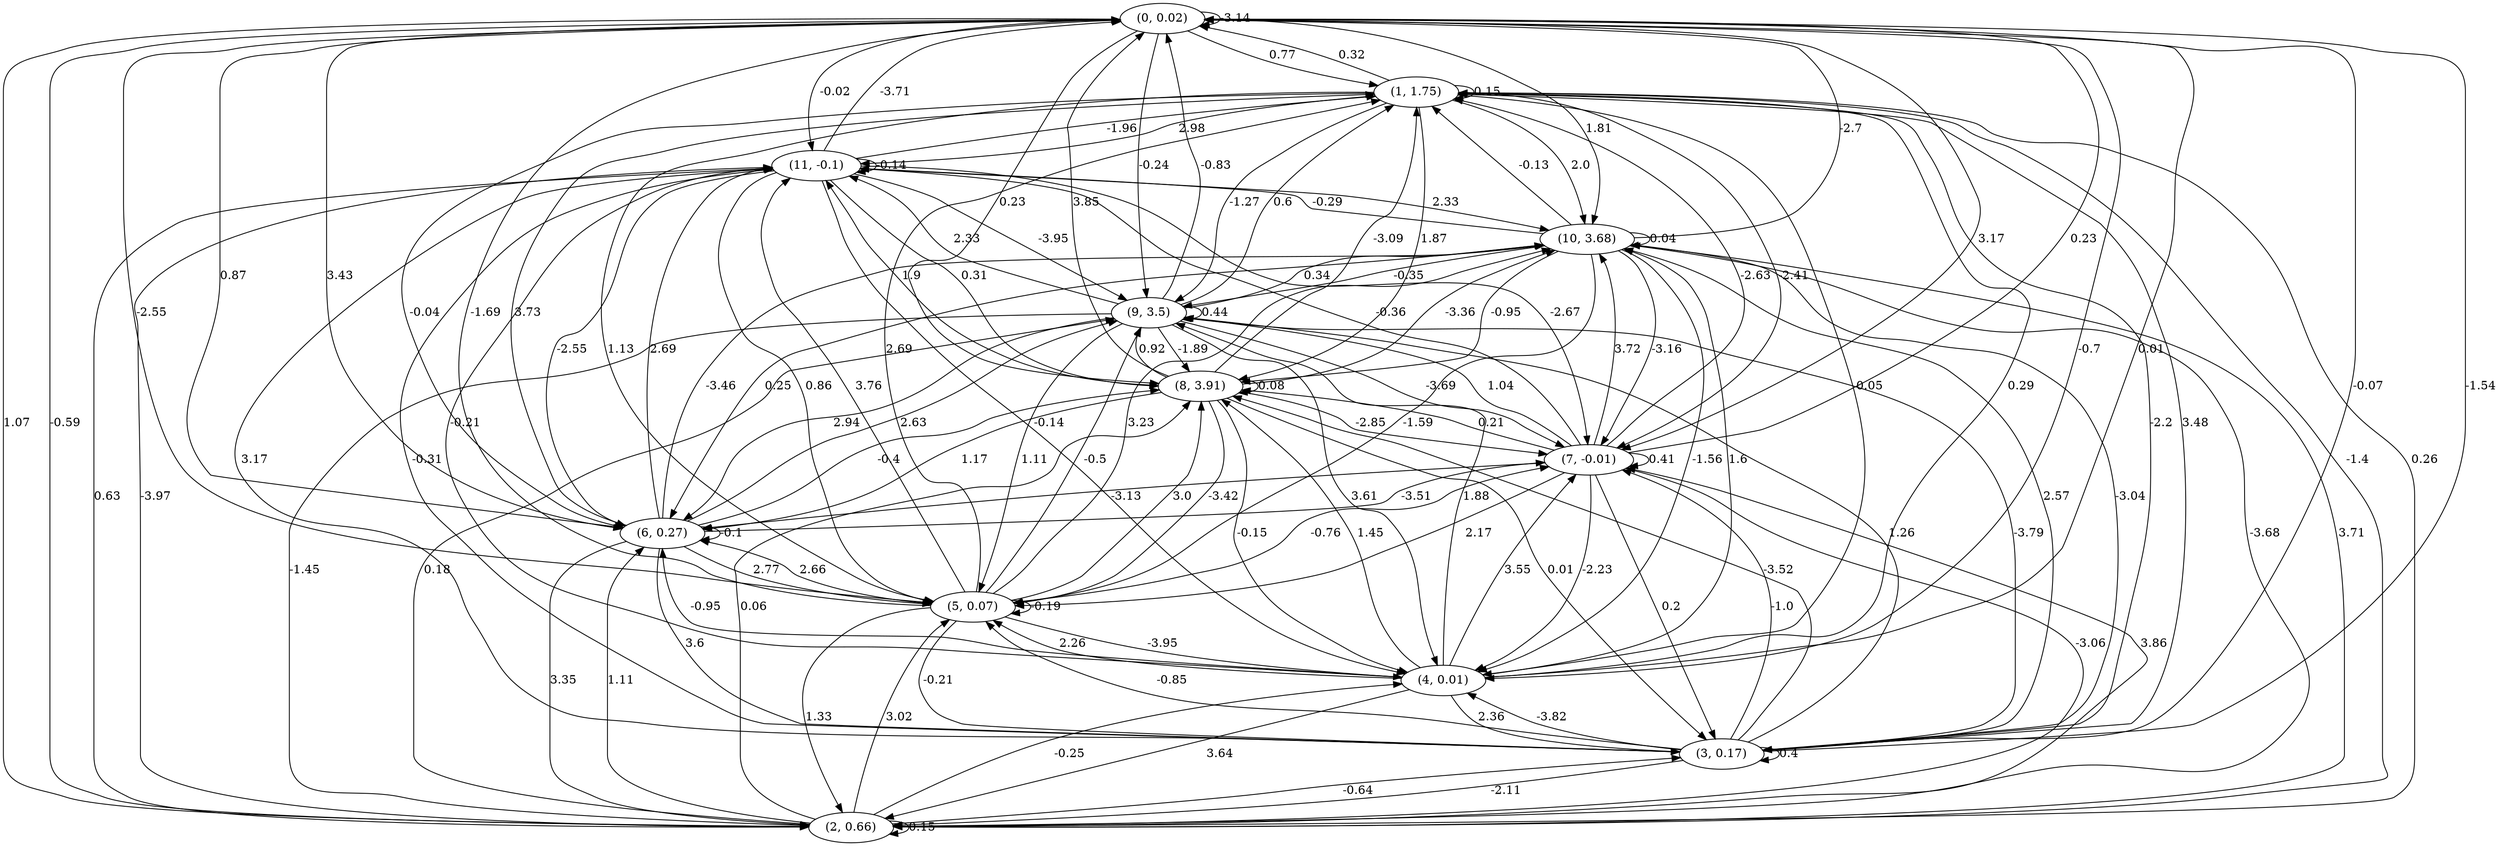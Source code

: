 digraph {
    0 [ label = "(0, 0.02)" ]
    1 [ label = "(1, 1.75)" ]
    2 [ label = "(2, 0.66)" ]
    3 [ label = "(3, 0.17)" ]
    4 [ label = "(4, 0.01)" ]
    5 [ label = "(5, 0.07)" ]
    6 [ label = "(6, 0.27)" ]
    7 [ label = "(7, -0.01)" ]
    8 [ label = "(8, 3.91)" ]
    9 [ label = "(9, 3.5)" ]
    10 [ label = "(10, 3.68)" ]
    11 [ label = "(11, -0.1)" ]
    0 -> 0 [ label = "-3.14" ]
    1 -> 1 [ label = "0.15" ]
    2 -> 2 [ label = "0.15" ]
    3 -> 3 [ label = "0.4" ]
    5 -> 5 [ label = "-0.19" ]
    6 -> 6 [ label = "-0.1" ]
    7 -> 7 [ label = "0.41" ]
    8 -> 8 [ label = "0.08" ]
    9 -> 9 [ label = "0.44" ]
    10 -> 10 [ label = "0.04" ]
    11 -> 11 [ label = "-0.14" ]
    1 -> 0 [ label = "0.32" ]
    2 -> 0 [ label = "-0.59" ]
    3 -> 0 [ label = "-1.54" ]
    4 -> 0 [ label = "0.01" ]
    5 -> 0 [ label = "-1.69" ]
    6 -> 0 [ label = "0.87" ]
    7 -> 0 [ label = "0.23" ]
    8 -> 0 [ label = "3.85" ]
    9 -> 0 [ label = "-0.83" ]
    10 -> 0 [ label = "-2.7" ]
    11 -> 0 [ label = "-3.71" ]
    0 -> 1 [ label = "0.77" ]
    2 -> 1 [ label = "0.26" ]
    3 -> 1 [ label = "3.48" ]
    4 -> 1 [ label = "0.29" ]
    5 -> 1 [ label = "2.69" ]
    6 -> 1 [ label = "3.73" ]
    7 -> 1 [ label = "-2.63" ]
    8 -> 1 [ label = "-3.09" ]
    9 -> 1 [ label = "0.6" ]
    10 -> 1 [ label = "-0.13" ]
    11 -> 1 [ label = "-1.96" ]
    0 -> 2 [ label = "1.07" ]
    1 -> 2 [ label = "-1.4" ]
    3 -> 2 [ label = "-2.11" ]
    4 -> 2 [ label = "3.64" ]
    5 -> 2 [ label = "1.33" ]
    6 -> 2 [ label = "3.35" ]
    7 -> 2 [ label = "-3.06" ]
    9 -> 2 [ label = "-1.45" ]
    10 -> 2 [ label = "-3.68" ]
    11 -> 2 [ label = "0.63" ]
    0 -> 3 [ label = "-0.07" ]
    1 -> 3 [ label = "-2.2" ]
    2 -> 3 [ label = "-0.64" ]
    4 -> 3 [ label = "2.36" ]
    5 -> 3 [ label = "-0.21" ]
    6 -> 3 [ label = "3.6" ]
    7 -> 3 [ label = "0.2" ]
    8 -> 3 [ label = "0.01" ]
    9 -> 3 [ label = "-3.79" ]
    10 -> 3 [ label = "-3.04" ]
    11 -> 3 [ label = "3.17" ]
    0 -> 4 [ label = "-0.7" ]
    1 -> 4 [ label = "0.05" ]
    2 -> 4 [ label = "-0.25" ]
    3 -> 4 [ label = "-3.82" ]
    5 -> 4 [ label = "-3.95" ]
    7 -> 4 [ label = "-2.23" ]
    8 -> 4 [ label = "-0.15" ]
    9 -> 4 [ label = "3.61" ]
    10 -> 4 [ label = "-1.56" ]
    11 -> 4 [ label = "-0.14" ]
    0 -> 5 [ label = "-2.55" ]
    1 -> 5 [ label = "1.13" ]
    2 -> 5 [ label = "3.02" ]
    3 -> 5 [ label = "-0.85" ]
    4 -> 5 [ label = "2.26" ]
    6 -> 5 [ label = "2.77" ]
    7 -> 5 [ label = "2.17" ]
    8 -> 5 [ label = "-3.42" ]
    9 -> 5 [ label = "1.11" ]
    10 -> 5 [ label = "-1.59" ]
    11 -> 5 [ label = "0.86" ]
    0 -> 6 [ label = "3.43" ]
    1 -> 6 [ label = "-0.04" ]
    2 -> 6 [ label = "1.11" ]
    4 -> 6 [ label = "-0.95" ]
    5 -> 6 [ label = "2.66" ]
    7 -> 6 [ label = "-3.13" ]
    8 -> 6 [ label = "1.17" ]
    9 -> 6 [ label = "2.94" ]
    10 -> 6 [ label = "0.25" ]
    11 -> 6 [ label = "-2.55" ]
    0 -> 7 [ label = "3.17" ]
    1 -> 7 [ label = "-2.41" ]
    2 -> 7 [ label = "3.86" ]
    3 -> 7 [ label = "-1.0" ]
    4 -> 7 [ label = "3.55" ]
    5 -> 7 [ label = "-0.76" ]
    6 -> 7 [ label = "-3.51" ]
    8 -> 7 [ label = "-2.85" ]
    9 -> 7 [ label = "-3.69" ]
    10 -> 7 [ label = "-3.16" ]
    11 -> 7 [ label = "-2.67" ]
    0 -> 8 [ label = "0.23" ]
    1 -> 8 [ label = "1.87" ]
    2 -> 8 [ label = "0.06" ]
    3 -> 8 [ label = "-3.52" ]
    4 -> 8 [ label = "1.45" ]
    5 -> 8 [ label = "3.0" ]
    6 -> 8 [ label = "-0.4" ]
    7 -> 8 [ label = "0.21" ]
    9 -> 8 [ label = "-1.89" ]
    10 -> 8 [ label = "-0.95" ]
    11 -> 8 [ label = "0.31" ]
    0 -> 9 [ label = "-0.24" ]
    1 -> 9 [ label = "-1.27" ]
    2 -> 9 [ label = "0.18" ]
    3 -> 9 [ label = "1.26" ]
    4 -> 9 [ label = "1.88" ]
    5 -> 9 [ label = "-0.5" ]
    6 -> 9 [ label = "2.63" ]
    7 -> 9 [ label = "1.04" ]
    8 -> 9 [ label = "0.92" ]
    10 -> 9 [ label = "-0.35" ]
    11 -> 9 [ label = "-3.95" ]
    0 -> 10 [ label = "1.81" ]
    1 -> 10 [ label = "2.0" ]
    2 -> 10 [ label = "3.71" ]
    3 -> 10 [ label = "2.57" ]
    4 -> 10 [ label = "1.6" ]
    5 -> 10 [ label = "3.23" ]
    6 -> 10 [ label = "-3.46" ]
    7 -> 10 [ label = "3.72" ]
    8 -> 10 [ label = "-3.36" ]
    9 -> 10 [ label = "0.34" ]
    11 -> 10 [ label = "2.33" ]
    0 -> 11 [ label = "-0.02" ]
    1 -> 11 [ label = "2.98" ]
    2 -> 11 [ label = "-3.97" ]
    3 -> 11 [ label = "-0.31" ]
    4 -> 11 [ label = "-0.21" ]
    5 -> 11 [ label = "3.76" ]
    6 -> 11 [ label = "2.69" ]
    7 -> 11 [ label = "-0.36" ]
    8 -> 11 [ label = "1.9" ]
    9 -> 11 [ label = "2.33" ]
    10 -> 11 [ label = "-0.29" ]
}

